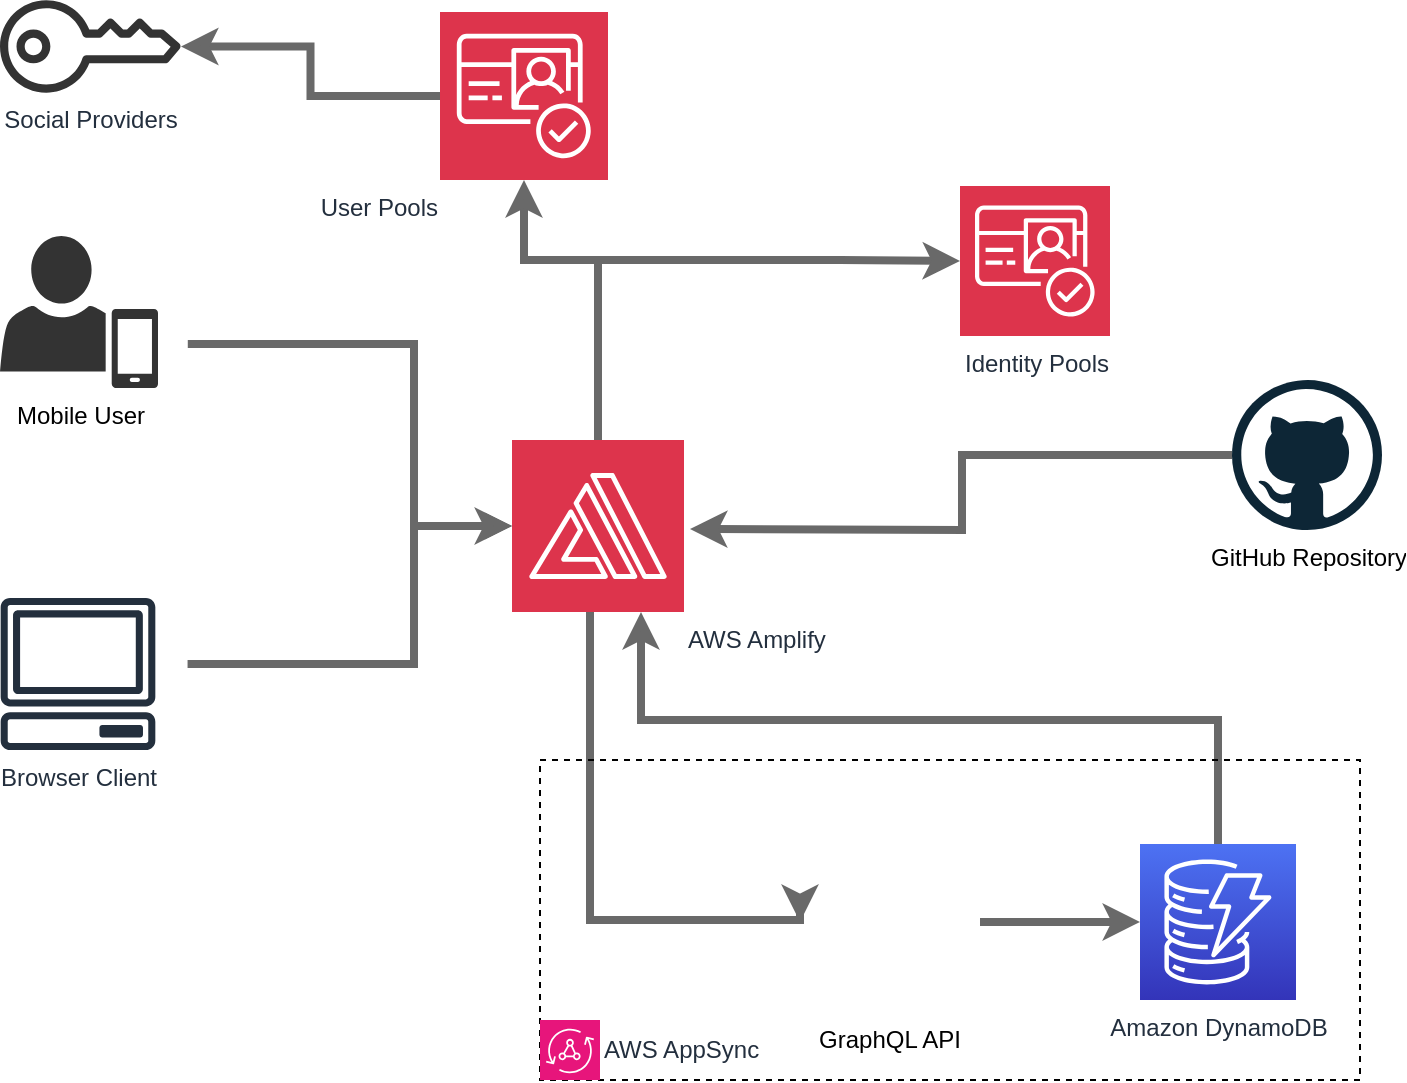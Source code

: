 <mxfile version="21.8.2" type="device">
  <diagram id="Ht1M8jgEwFfnCIfOTk4-" name="Page-1">
    <mxGraphModel dx="1222" dy="1458" grid="1" gridSize="10" guides="1" tooltips="1" connect="1" arrows="1" fold="1" page="1" pageScale="1" pageWidth="1169" pageHeight="827" math="0" shadow="0">
      <root>
        <mxCell id="0" />
        <mxCell id="1" parent="0" />
        <mxCell id="UEzPUAAOIrF-is8g5C7q-164" style="edgeStyle=orthogonalEdgeStyle;rounded=0;orthogonalLoop=1;jettySize=auto;html=1;startArrow=none;startFill=0;endArrow=open;endFill=0;strokeColor=#696969;strokeWidth=4;" parent="1" edge="1">
          <mxGeometry relative="1" as="geometry">
            <Array as="points">
              <mxPoint x="237" y="-478" />
              <mxPoint x="237" y="-387" />
            </Array>
            <mxPoint x="123.893" y="-478" as="sourcePoint" />
            <mxPoint x="286" y="-387" as="targetPoint" />
          </mxGeometry>
        </mxCell>
        <mxCell id="UEzPUAAOIrF-is8g5C7q-165" style="edgeStyle=orthogonalEdgeStyle;rounded=0;orthogonalLoop=1;jettySize=auto;html=1;startArrow=none;startFill=0;endArrow=classic;endFill=1;strokeColor=#696969;strokeWidth=4;" parent="1" edge="1">
          <mxGeometry relative="1" as="geometry">
            <Array as="points">
              <mxPoint x="237" y="-318" />
              <mxPoint x="237" y="-387" />
            </Array>
            <mxPoint x="123.779" y="-318" as="sourcePoint" />
            <mxPoint x="286" y="-387" as="targetPoint" />
          </mxGeometry>
        </mxCell>
        <mxCell id="UEzPUAAOIrF-is8g5C7q-166" style="edgeStyle=orthogonalEdgeStyle;rounded=0;orthogonalLoop=1;jettySize=auto;html=1;startArrow=none;startFill=0;endArrow=classic;endFill=1;strokeColor=#696969;strokeWidth=4;entryX=0;entryY=0.5;entryDx=0;entryDy=0;" parent="1" target="XeQyXVeru-TDFnV_xR1l-21" edge="1">
          <mxGeometry relative="1" as="geometry">
            <mxPoint x="325" y="-348" as="sourcePoint" />
            <mxPoint x="325" y="-245.982" as="targetPoint" />
            <Array as="points">
              <mxPoint x="325" y="-190" />
              <mxPoint x="430" y="-190" />
            </Array>
          </mxGeometry>
        </mxCell>
        <mxCell id="XeQyXVeru-TDFnV_xR1l-26" value="" style="edgeStyle=orthogonalEdgeStyle;rounded=0;orthogonalLoop=1;jettySize=auto;html=1;entryX=0.75;entryY=1;entryDx=0;entryDy=0;entryPerimeter=0;strokeWidth=4;strokeColor=#696969;" edge="1" parent="1" source="UEzPUAAOIrF-is8g5C7q-149" target="XeQyXVeru-TDFnV_xR1l-1">
          <mxGeometry relative="1" as="geometry">
            <mxPoint x="639" y="-339" as="targetPoint" />
            <Array as="points">
              <mxPoint x="639" y="-290" />
              <mxPoint x="351" y="-290" />
            </Array>
          </mxGeometry>
        </mxCell>
        <mxCell id="UEzPUAAOIrF-is8g5C7q-149" value="Amazon DynamoDB" style="outlineConnect=0;fontColor=#232F3E;gradientColor=#4D72F3;gradientDirection=north;fillColor=#3334B9;strokeColor=#ffffff;dashed=0;verticalLabelPosition=bottom;verticalAlign=top;align=center;html=1;fontSize=12;fontStyle=0;aspect=fixed;shape=mxgraph.aws4.resourceIcon;resIcon=mxgraph.aws4.dynamodb;labelBackgroundColor=#ffffff;" parent="1" vertex="1">
          <mxGeometry x="600" y="-228" width="78" height="78" as="geometry" />
        </mxCell>
        <mxCell id="UEzPUAAOIrF-is8g5C7q-155" value="" style="rounded=0;whiteSpace=wrap;html=1;dashed=1;labelBackgroundColor=#ffffff;fillColor=none;gradientColor=none;container=1;pointerEvents=0;collapsible=0;recursiveResize=0;" parent="1" vertex="1">
          <mxGeometry x="300" y="-270" width="410" height="160" as="geometry" />
        </mxCell>
        <mxCell id="XeQyXVeru-TDFnV_xR1l-27" value="AWS AppSync" style="sketch=0;points=[[0,0,0],[0.25,0,0],[0.5,0,0],[0.75,0,0],[1,0,0],[0,1,0],[0.25,1,0],[0.5,1,0],[0.75,1,0],[1,1,0],[0,0.25,0],[0,0.5,0],[0,0.75,0],[1,0.25,0],[1,0.5,0],[1,0.75,0]];outlineConnect=0;fontColor=#232F3E;fillColor=#E7157B;strokeColor=#ffffff;dashed=0;verticalLabelPosition=middle;verticalAlign=middle;align=left;html=1;fontSize=12;fontStyle=0;aspect=fixed;shape=mxgraph.aws4.resourceIcon;resIcon=mxgraph.aws4.appsync;labelPosition=right;" vertex="1" parent="UEzPUAAOIrF-is8g5C7q-155">
          <mxGeometry y="130" width="30" height="30" as="geometry" />
        </mxCell>
        <object label="AWS Amplify" id="XeQyXVeru-TDFnV_xR1l-1">
          <mxCell style="sketch=0;points=[[0,0,0],[0.25,0,0],[0.5,0,0],[0.75,0,0],[1,0,0],[0,1,0],[0.25,1,0],[0.5,1,0],[0.75,1,0],[1,1,0],[0,0.25,0],[0,0.5,0],[0,0.75,0],[1,0.25,0],[1,0.5,0],[1,0.75,0]];outlineConnect=0;fontColor=#232F3E;fillColor=#DD344C;strokeColor=#ffffff;dashed=0;verticalLabelPosition=bottom;verticalAlign=top;align=left;html=1;fontSize=12;fontStyle=0;aspect=fixed;shape=mxgraph.aws4.resourceIcon;resIcon=mxgraph.aws4.amplify;labelPosition=right;labelBackgroundColor=default;" vertex="1" parent="1">
            <mxGeometry x="286" y="-430" width="86" height="86" as="geometry" />
          </mxCell>
        </object>
        <mxCell id="XeQyXVeru-TDFnV_xR1l-2" value="GitHub Repository" style="dashed=0;outlineConnect=0;html=1;align=center;labelPosition=center;verticalLabelPosition=bottom;verticalAlign=top;shape=mxgraph.weblogos.github" vertex="1" parent="1">
          <mxGeometry x="646" y="-460" width="75" height="75" as="geometry" />
        </mxCell>
        <mxCell id="XeQyXVeru-TDFnV_xR1l-3" value="Mobile User" style="sketch=0;pointerEvents=1;shadow=0;dashed=0;html=1;strokeColor=none;fillColor=#333333;labelPosition=center;verticalLabelPosition=bottom;verticalAlign=top;outlineConnect=0;align=center;shape=mxgraph.office.users.mobile_user;" vertex="1" parent="1">
          <mxGeometry x="30" y="-532" width="79" height="76" as="geometry" />
        </mxCell>
        <mxCell id="XeQyXVeru-TDFnV_xR1l-7" value="Browser Client" style="sketch=0;outlineConnect=0;fontColor=#232F3E;gradientColor=none;fillColor=#232F3D;strokeColor=none;dashed=0;verticalLabelPosition=bottom;verticalAlign=top;align=center;html=1;fontSize=12;fontStyle=0;aspect=fixed;pointerEvents=1;shape=mxgraph.aws4.client;" vertex="1" parent="1">
          <mxGeometry x="30" y="-351" width="78" height="76" as="geometry" />
        </mxCell>
        <mxCell id="XeQyXVeru-TDFnV_xR1l-17" value="" style="edgeStyle=orthogonalEdgeStyle;rounded=0;orthogonalLoop=1;jettySize=auto;html=1;strokeColor=#696969;strokeWidth=4;" edge="1" parent="1" source="XeQyXVeru-TDFnV_xR1l-8" target="XeQyXVeru-TDFnV_xR1l-13">
          <mxGeometry relative="1" as="geometry">
            <mxPoint x="206" y="-608" as="targetPoint" />
          </mxGeometry>
        </mxCell>
        <mxCell id="XeQyXVeru-TDFnV_xR1l-9" value="Identity Pools" style="sketch=0;points=[[0,0,0],[0.25,0,0],[0.5,0,0],[0.75,0,0],[1,0,0],[0,1,0],[0.25,1,0],[0.5,1,0],[0.75,1,0],[1,1,0],[0,0.25,0],[0,0.5,0],[0,0.75,0],[1,0.25,0],[1,0.5,0],[1,0.75,0]];outlineConnect=0;fontColor=#232F3E;fillColor=#DD344C;strokeColor=#ffffff;dashed=0;verticalLabelPosition=bottom;verticalAlign=top;align=center;html=1;fontSize=12;fontStyle=0;aspect=fixed;shape=mxgraph.aws4.resourceIcon;resIcon=mxgraph.aws4.cognito;" vertex="1" parent="1">
          <mxGeometry x="510" y="-557" width="75" height="75" as="geometry" />
        </mxCell>
        <mxCell id="XeQyXVeru-TDFnV_xR1l-13" value="Social Providers" style="sketch=0;outlineConnect=0;fontColor=#232F3E;gradientColor=none;fillColor=#333333;strokeColor=none;dashed=0;verticalLabelPosition=bottom;verticalAlign=top;align=center;html=1;fontSize=12;fontStyle=0;aspect=fixed;pointerEvents=1;shape=mxgraph.aws4.addon;" vertex="1" parent="1">
          <mxGeometry x="30" y="-650" width="90.5" height="46.41" as="geometry" />
        </mxCell>
        <mxCell id="XeQyXVeru-TDFnV_xR1l-18" style="edgeStyle=orthogonalEdgeStyle;rounded=0;orthogonalLoop=1;jettySize=auto;html=1;exitX=0.5;exitY=0;exitDx=0;exitDy=0;exitPerimeter=0;entryX=0.5;entryY=1;entryDx=0;entryDy=0;entryPerimeter=0;strokeWidth=4;strokeColor=#696969;" edge="1" parent="1" source="XeQyXVeru-TDFnV_xR1l-1" target="XeQyXVeru-TDFnV_xR1l-8">
          <mxGeometry relative="1" as="geometry">
            <Array as="points">
              <mxPoint x="329" y="-520" />
              <mxPoint x="292" y="-520" />
            </Array>
          </mxGeometry>
        </mxCell>
        <mxCell id="XeQyXVeru-TDFnV_xR1l-20" style="edgeStyle=orthogonalEdgeStyle;rounded=0;orthogonalLoop=1;jettySize=auto;html=1;exitX=0.5;exitY=0;exitDx=0;exitDy=0;exitPerimeter=0;entryX=0;entryY=0.5;entryDx=0;entryDy=0;entryPerimeter=0;strokeColor=#696969;strokeWidth=4;" edge="1" parent="1" source="XeQyXVeru-TDFnV_xR1l-1" target="XeQyXVeru-TDFnV_xR1l-9">
          <mxGeometry relative="1" as="geometry">
            <Array as="points">
              <mxPoint x="329" y="-520" />
              <mxPoint x="450" y="-520" />
            </Array>
          </mxGeometry>
        </mxCell>
        <mxCell id="XeQyXVeru-TDFnV_xR1l-8" value="User Pools" style="sketch=0;points=[[0,0,0],[0.25,0,0],[0.5,0,0],[0.75,0,0],[1,0,0],[0,1,0],[0.25,1,0],[0.5,1,0],[0.75,1,0],[1,1,0],[0,0.25,0],[0,0.5,0],[0,0.75,0],[1,0.25,0],[1,0.5,0],[1,0.75,0]];outlineConnect=0;fontColor=#232F3E;fillColor=#DD344C;strokeColor=#ffffff;dashed=0;verticalLabelPosition=bottom;verticalAlign=top;align=right;html=1;fontSize=12;fontStyle=0;aspect=fixed;shape=mxgraph.aws4.resourceIcon;resIcon=mxgraph.aws4.cognito;labelBackgroundColor=default;labelPosition=left;" vertex="1" parent="1">
          <mxGeometry x="250" y="-644" width="84" height="84" as="geometry" />
        </mxCell>
        <mxCell id="XeQyXVeru-TDFnV_xR1l-22" value="" style="edgeStyle=orthogonalEdgeStyle;rounded=0;orthogonalLoop=1;jettySize=auto;html=1;startArrow=classic;startFill=1;endArrow=none;endFill=0;strokeColor=#696969;strokeWidth=4;" edge="1" parent="1" target="XeQyXVeru-TDFnV_xR1l-2">
          <mxGeometry relative="1" as="geometry">
            <mxPoint x="721" y="-388.5" as="targetPoint" />
            <Array as="points" />
            <mxPoint x="375" y="-385.5" as="sourcePoint" />
          </mxGeometry>
        </mxCell>
        <mxCell id="XeQyXVeru-TDFnV_xR1l-23" style="edgeStyle=orthogonalEdgeStyle;rounded=0;orthogonalLoop=1;jettySize=auto;html=1;exitX=1;exitY=0.5;exitDx=0;exitDy=0;strokeWidth=4;strokeColor=#696969;" edge="1" parent="1" source="XeQyXVeru-TDFnV_xR1l-21" target="UEzPUAAOIrF-is8g5C7q-149">
          <mxGeometry relative="1" as="geometry" />
        </mxCell>
        <mxCell id="XeQyXVeru-TDFnV_xR1l-21" value="GraphQL API" style="shape=image;verticalLabelPosition=bottom;labelBackgroundColor=default;verticalAlign=top;aspect=fixed;imageAspect=0;image=https://upload.wikimedia.org/wikipedia/commons/thumb/1/17/GraphQL_Logo.svg/1200px-GraphQL_Logo.svg.png;" vertex="1" parent="1">
          <mxGeometry x="430" y="-234" width="90" height="90" as="geometry" />
        </mxCell>
      </root>
    </mxGraphModel>
  </diagram>
</mxfile>
